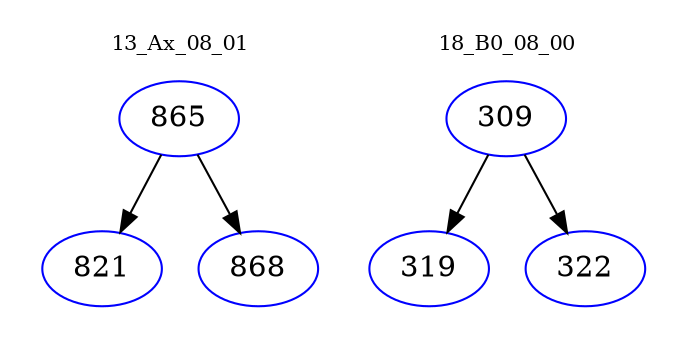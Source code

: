 digraph{
subgraph cluster_0 {
color = white
label = "13_Ax_08_01";
fontsize=10;
T0_865 [label="865", color="blue"]
T0_865 -> T0_821 [color="black"]
T0_821 [label="821", color="blue"]
T0_865 -> T0_868 [color="black"]
T0_868 [label="868", color="blue"]
}
subgraph cluster_1 {
color = white
label = "18_B0_08_00";
fontsize=10;
T1_309 [label="309", color="blue"]
T1_309 -> T1_319 [color="black"]
T1_319 [label="319", color="blue"]
T1_309 -> T1_322 [color="black"]
T1_322 [label="322", color="blue"]
}
}
